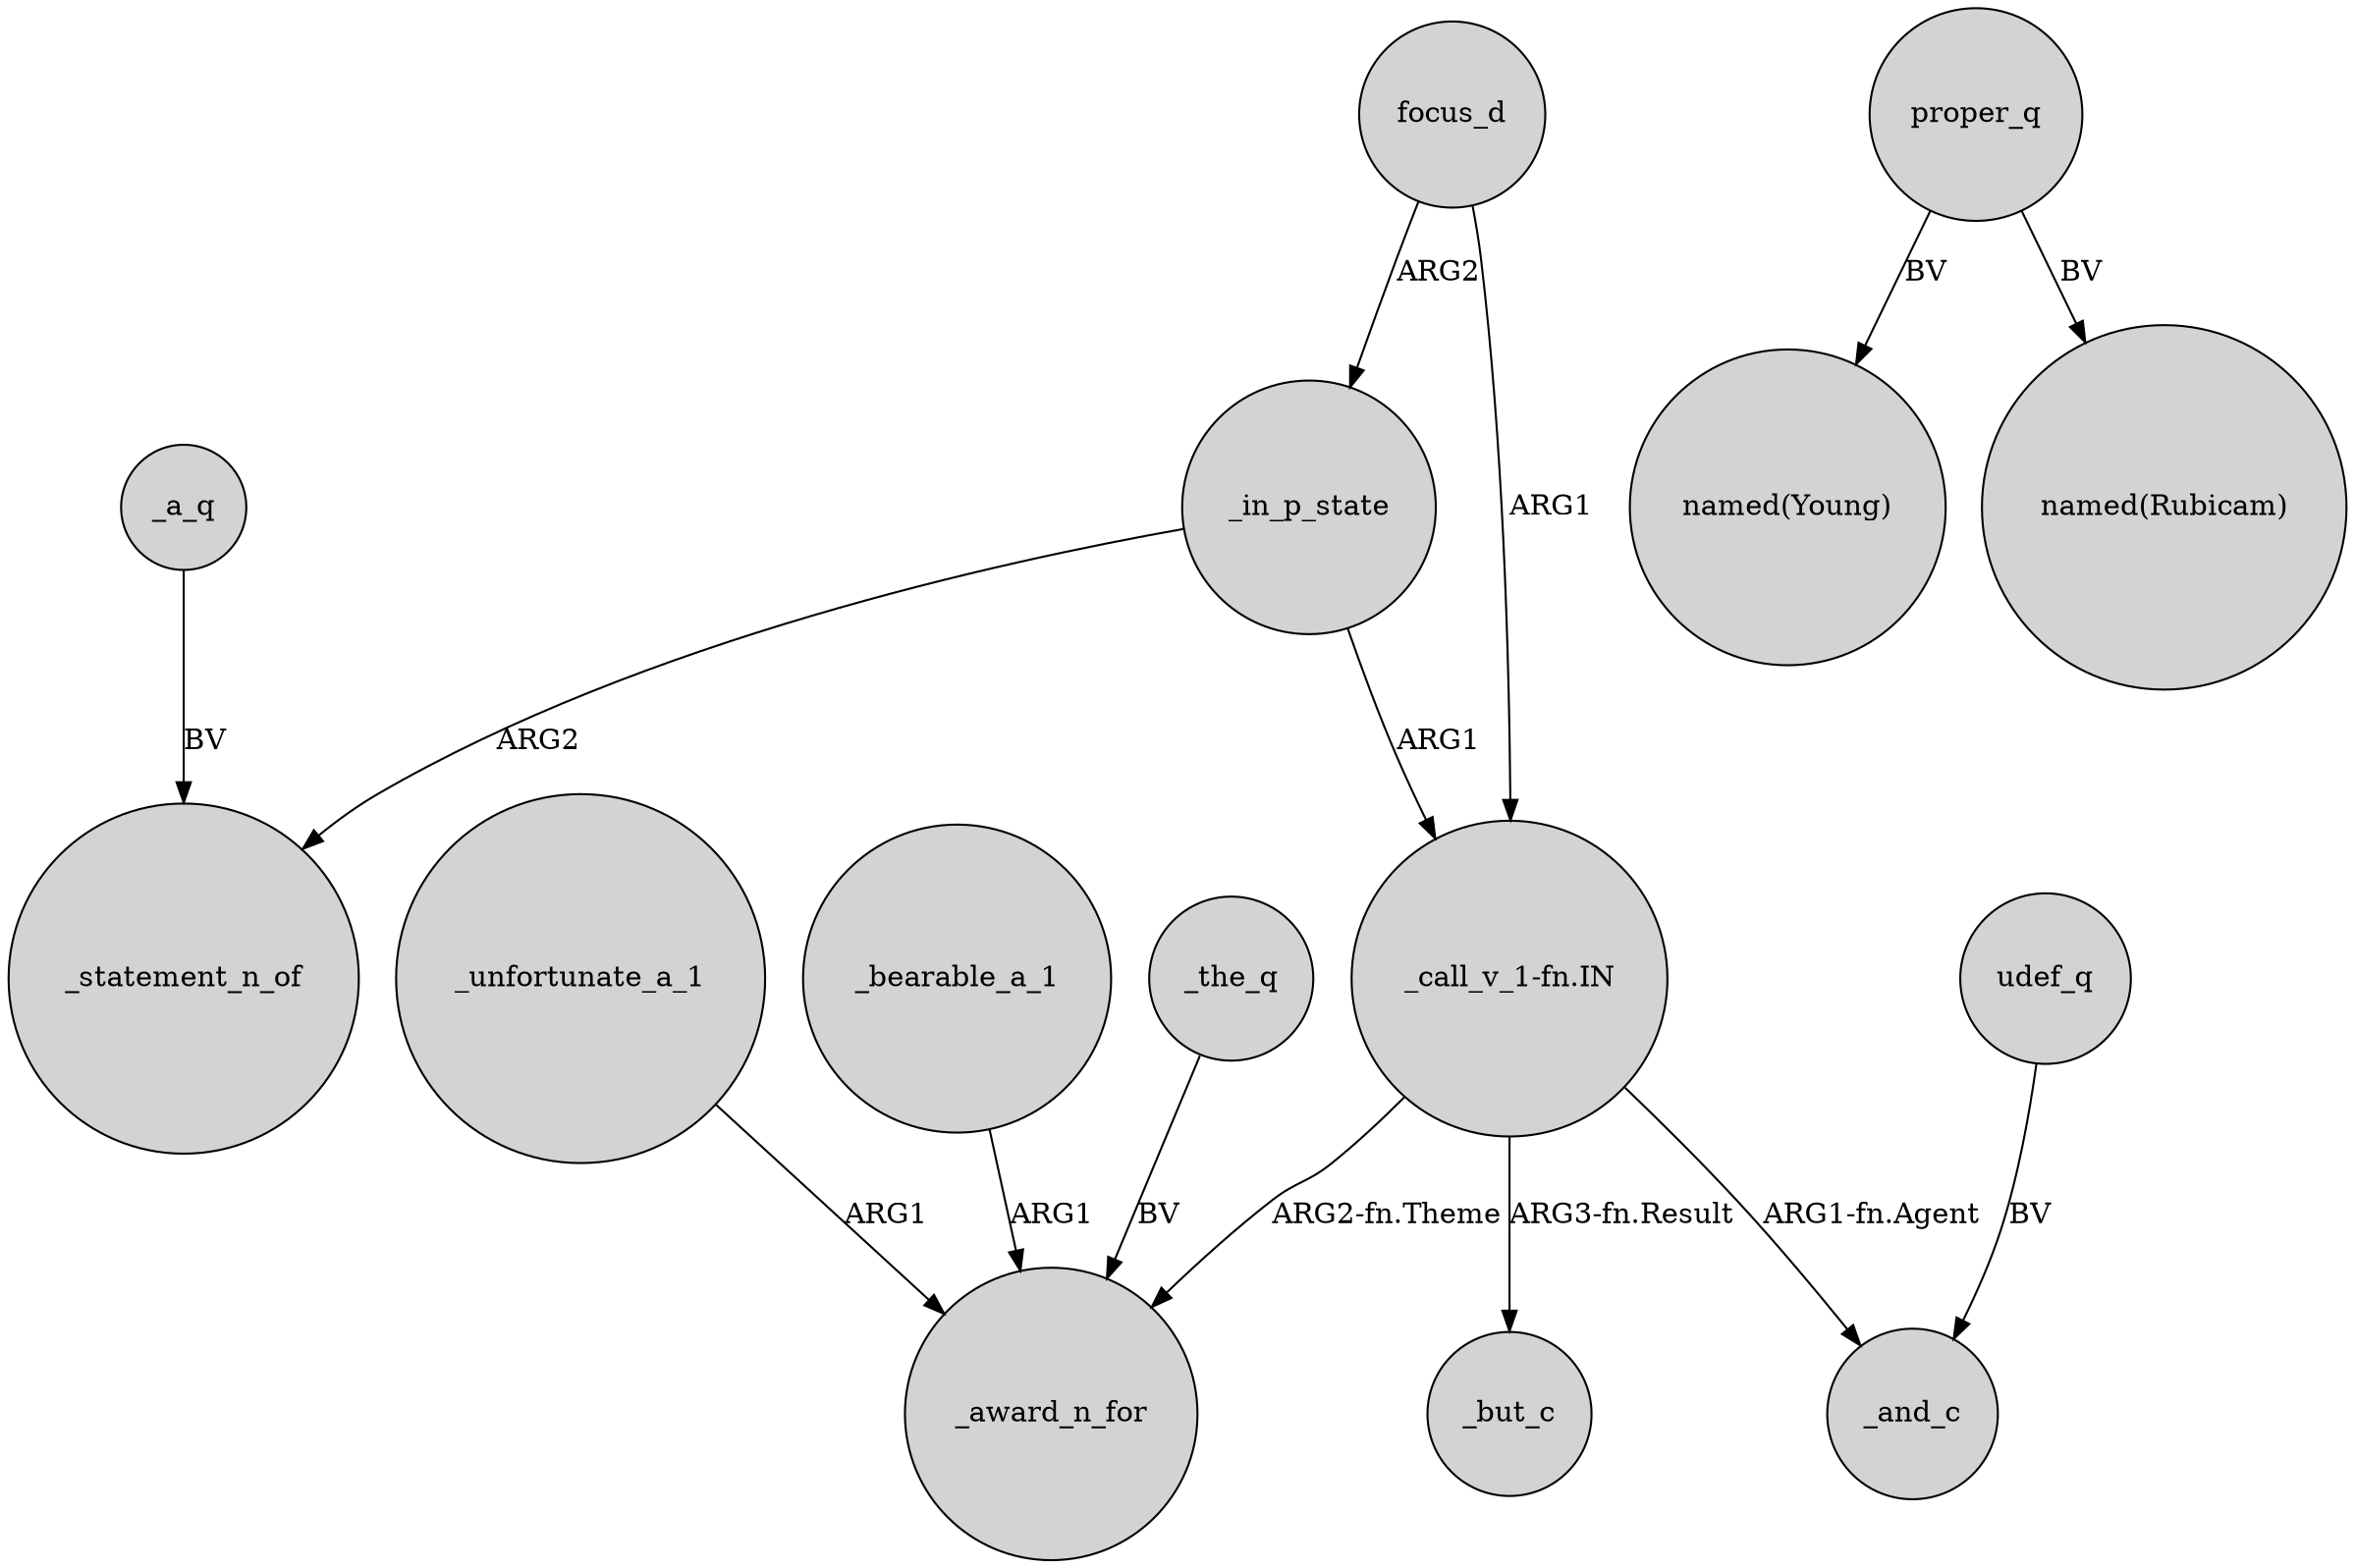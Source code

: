 digraph {
	node [shape=circle style=filled]
	_in_p_state -> _statement_n_of [label=ARG2]
	_a_q -> _statement_n_of [label=BV]
	"_call_v_1-fn.IN" -> _award_n_for [label="ARG2-fn.Theme"]
	_unfortunate_a_1 -> _award_n_for [label=ARG1]
	focus_d -> "_call_v_1-fn.IN" [label=ARG1]
	proper_q -> "named(Young)" [label=BV]
	"_call_v_1-fn.IN" -> _and_c [label="ARG1-fn.Agent"]
	_in_p_state -> "_call_v_1-fn.IN" [label=ARG1]
	udef_q -> _and_c [label=BV]
	"_call_v_1-fn.IN" -> _but_c [label="ARG3-fn.Result"]
	proper_q -> "named(Rubicam)" [label=BV]
	_bearable_a_1 -> _award_n_for [label=ARG1]
	_the_q -> _award_n_for [label=BV]
	focus_d -> _in_p_state [label=ARG2]
}
